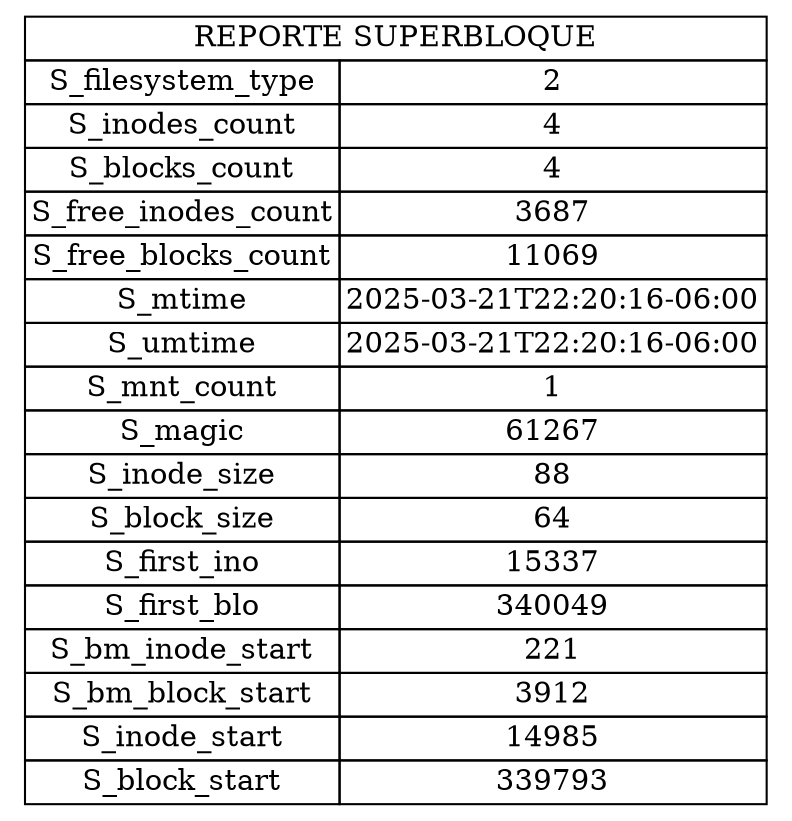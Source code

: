 digraph G {
  node [shape=plaintext]
  tbl [label=<<TABLE BORDER="0" CELLBORDER="1" CELLSPACING="0">
    <TR><TD COLSPAN="2">REPORTE SUPERBLOQUE</TD></TR>
    <TR><TD>S_filesystem_type</TD><TD>2</TD></TR>
    <TR><TD>S_inodes_count</TD><TD>4</TD></TR>
    <TR><TD>S_blocks_count</TD><TD>4</TD></TR>
    <TR><TD>S_free_inodes_count</TD><TD>3687</TD></TR>
    <TR><TD>S_free_blocks_count</TD><TD>11069</TD></TR>
    <TR><TD>S_mtime</TD><TD>2025-03-21T22:20:16-06:00</TD></TR>
    <TR><TD>S_umtime</TD><TD>2025-03-21T22:20:16-06:00</TD></TR>
    <TR><TD>S_mnt_count</TD><TD>1</TD></TR>
    <TR><TD>S_magic</TD><TD>61267</TD></TR>
    <TR><TD>S_inode_size</TD><TD>88</TD></TR>
    <TR><TD>S_block_size</TD><TD>64</TD></TR>
    <TR><TD>S_first_ino</TD><TD>15337</TD></TR>
    <TR><TD>S_first_blo</TD><TD>340049</TD></TR>
    <TR><TD>S_bm_inode_start</TD><TD>221</TD></TR>
    <TR><TD>S_bm_block_start</TD><TD>3912</TD></TR>
    <TR><TD>S_inode_start</TD><TD>14985</TD></TR>
    <TR><TD>S_block_start</TD><TD>339793</TD></TR>
  </TABLE>>];
}
